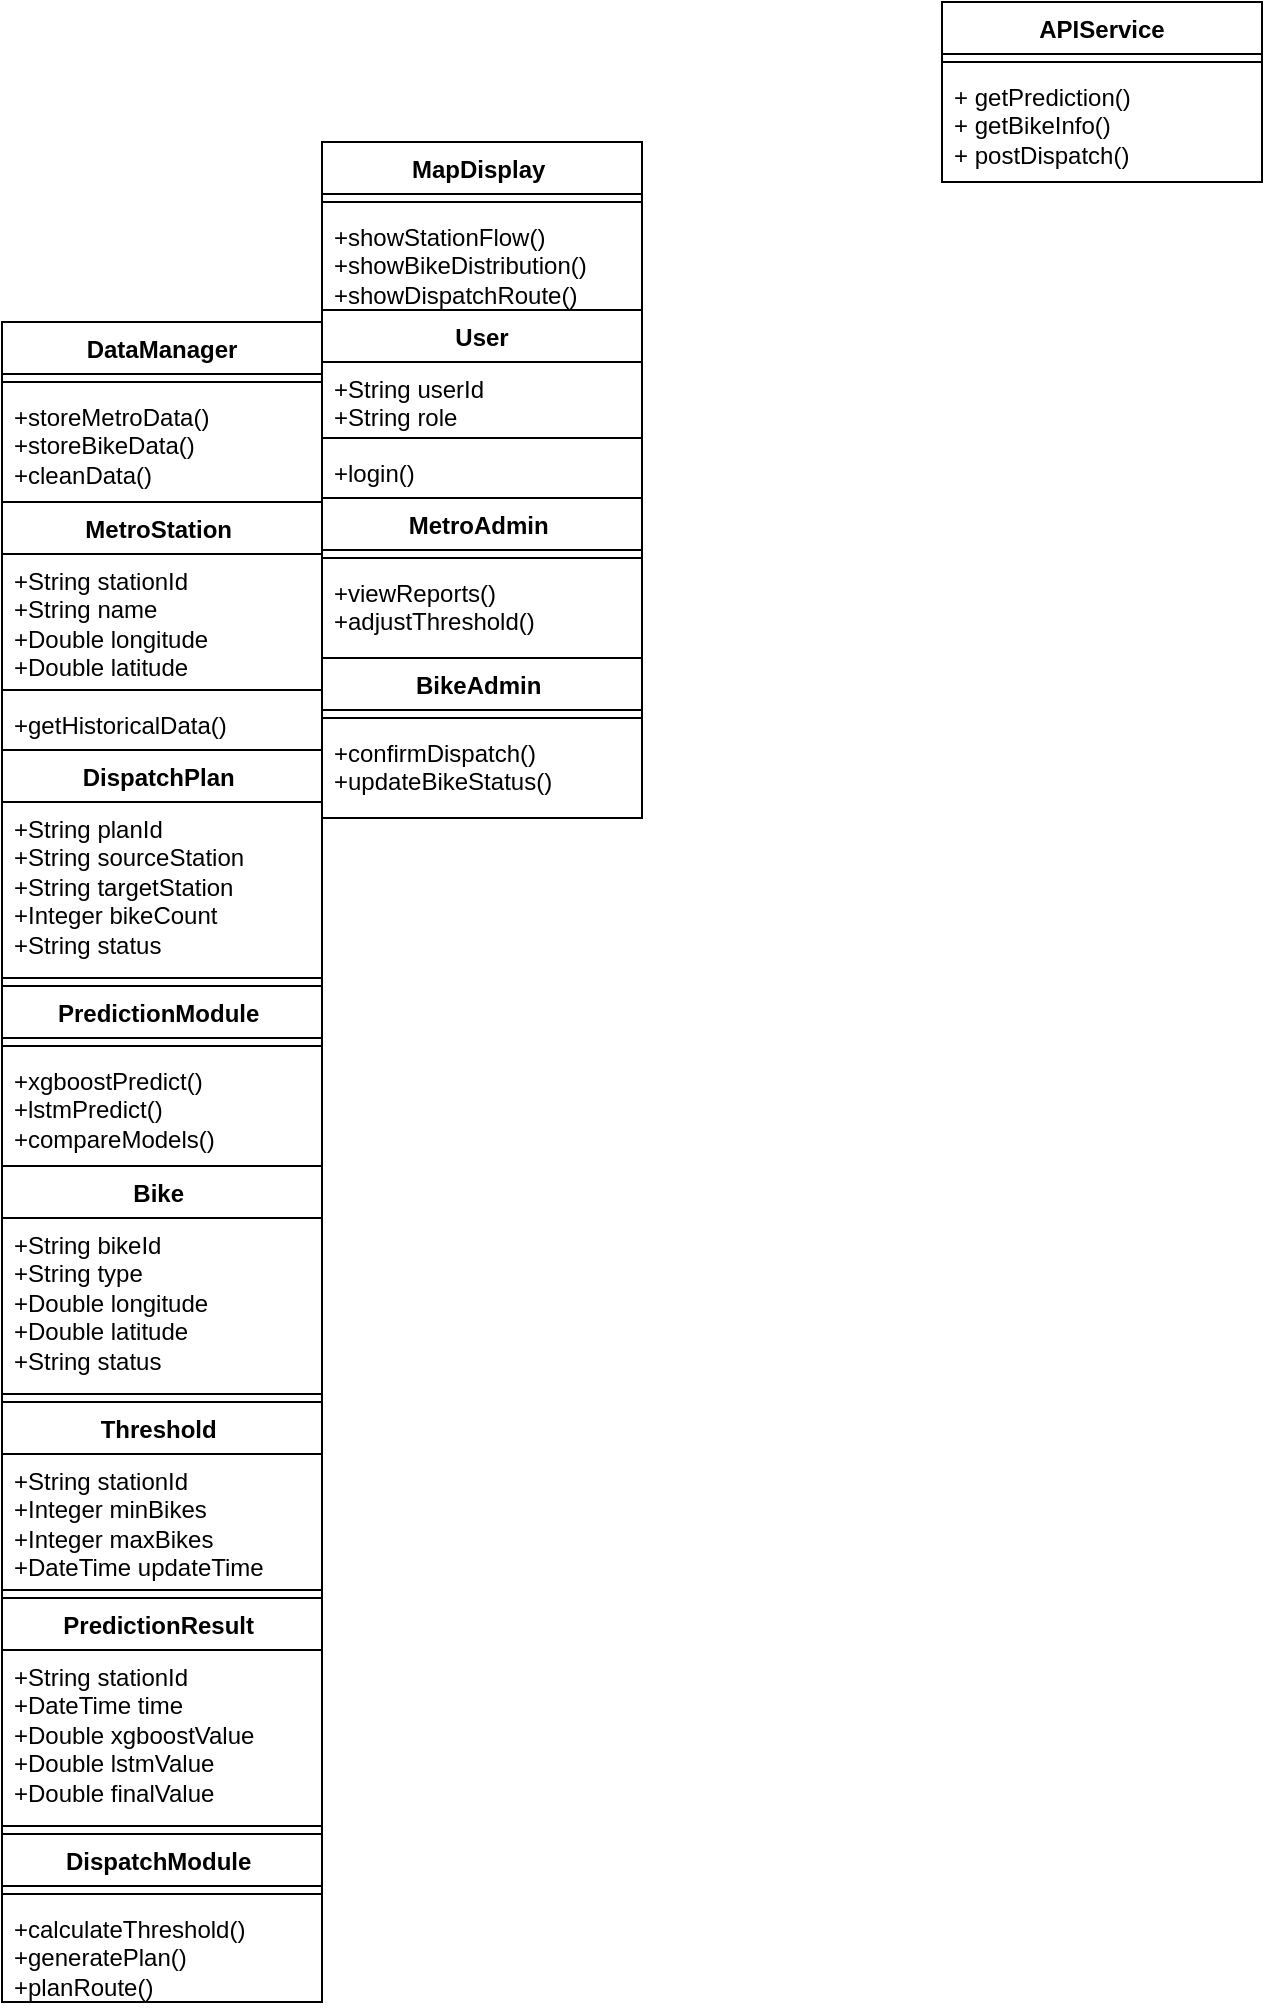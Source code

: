 <mxfile version="27.2.0">
  <diagram name="第 1 页" id="eKRSwCpM-F1JXuK_xhCH">
    <mxGraphModel dx="1213" dy="764" grid="1" gridSize="10" guides="1" tooltips="1" connect="1" arrows="1" fold="1" page="1" pageScale="1" pageWidth="1654" pageHeight="1169" math="0" shadow="0">
      <root>
        <mxCell id="0" />
        <mxCell id="1" parent="0" />
        <mxCell id="yjypv0oO-a__56mrV2jK-1" value="APIService" style="swimlane;fontStyle=1;align=center;verticalAlign=top;childLayout=stackLayout;horizontal=1;startSize=26;horizontalStack=0;resizeParent=1;resizeParentMax=0;resizeLast=0;collapsible=1;marginBottom=0;whiteSpace=wrap;html=1;" vertex="1" parent="1">
          <mxGeometry x="520" y="100" width="160" height="90" as="geometry" />
        </mxCell>
        <mxCell id="yjypv0oO-a__56mrV2jK-3" value="" style="line;strokeWidth=1;fillColor=none;align=left;verticalAlign=middle;spacingTop=-1;spacingLeft=3;spacingRight=3;rotatable=0;labelPosition=right;points=[];portConstraint=eastwest;strokeColor=inherit;" vertex="1" parent="yjypv0oO-a__56mrV2jK-1">
          <mxGeometry y="26" width="160" height="8" as="geometry" />
        </mxCell>
        <mxCell id="yjypv0oO-a__56mrV2jK-4" value="+ getPrediction()&lt;div&gt;+ getBikeInfo()&lt;/div&gt;&lt;div&gt;+ postDispatch()&lt;/div&gt;" style="text;strokeColor=none;fillColor=none;align=left;verticalAlign=top;spacingLeft=4;spacingRight=4;overflow=hidden;rotatable=0;points=[[0,0.5],[1,0.5]];portConstraint=eastwest;whiteSpace=wrap;html=1;" vertex="1" parent="yjypv0oO-a__56mrV2jK-1">
          <mxGeometry y="34" width="160" height="56" as="geometry" />
        </mxCell>
        <mxCell id="yjypv0oO-a__56mrV2jK-5" value="DataManager" style="swimlane;fontStyle=1;align=center;verticalAlign=top;childLayout=stackLayout;horizontal=1;startSize=26;horizontalStack=0;resizeParent=1;resizeParentMax=0;resizeLast=0;collapsible=1;marginBottom=0;whiteSpace=wrap;html=1;" vertex="1" parent="1">
          <mxGeometry x="50" y="260" width="160" height="90" as="geometry" />
        </mxCell>
        <mxCell id="yjypv0oO-a__56mrV2jK-7" value="" style="line;strokeWidth=1;fillColor=none;align=left;verticalAlign=middle;spacingTop=-1;spacingLeft=3;spacingRight=3;rotatable=0;labelPosition=right;points=[];portConstraint=eastwest;strokeColor=inherit;" vertex="1" parent="yjypv0oO-a__56mrV2jK-5">
          <mxGeometry y="26" width="160" height="8" as="geometry" />
        </mxCell>
        <mxCell id="yjypv0oO-a__56mrV2jK-8" value="&lt;div&gt;+storeMetroData()&lt;/div&gt;&lt;div&gt;+storeBikeData()&lt;/div&gt;&lt;div&gt;&lt;span style=&quot;background-color: transparent; color: light-dark(rgb(0, 0, 0), rgb(255, 255, 255));&quot;&gt;+cleanData()&lt;/span&gt;&lt;/div&gt;" style="text;strokeColor=none;fillColor=none;align=left;verticalAlign=top;spacingLeft=4;spacingRight=4;overflow=hidden;rotatable=0;points=[[0,0.5],[1,0.5]];portConstraint=eastwest;whiteSpace=wrap;html=1;" vertex="1" parent="yjypv0oO-a__56mrV2jK-5">
          <mxGeometry y="34" width="160" height="56" as="geometry" />
        </mxCell>
        <mxCell id="yjypv0oO-a__56mrV2jK-9" value="Bike&amp;nbsp;" style="swimlane;fontStyle=1;align=center;verticalAlign=top;childLayout=stackLayout;horizontal=1;startSize=26;horizontalStack=0;resizeParent=1;resizeParentMax=0;resizeLast=0;collapsible=1;marginBottom=0;whiteSpace=wrap;html=1;" vertex="1" parent="1">
          <mxGeometry x="50" y="682" width="160" height="118" as="geometry" />
        </mxCell>
        <mxCell id="yjypv0oO-a__56mrV2jK-10" value="&lt;div&gt;+String bikeId&lt;/div&gt;&lt;div&gt;+String type&lt;/div&gt;&lt;div&gt;+Double longitude&lt;/div&gt;&lt;div&gt;+Double latitude&lt;/div&gt;&lt;div&gt;+String status&lt;/div&gt;" style="text;strokeColor=none;fillColor=none;align=left;verticalAlign=top;spacingLeft=4;spacingRight=4;overflow=hidden;rotatable=0;points=[[0,0.5],[1,0.5]];portConstraint=eastwest;whiteSpace=wrap;html=1;" vertex="1" parent="yjypv0oO-a__56mrV2jK-9">
          <mxGeometry y="26" width="160" height="84" as="geometry" />
        </mxCell>
        <mxCell id="yjypv0oO-a__56mrV2jK-11" value="" style="line;strokeWidth=1;fillColor=none;align=left;verticalAlign=middle;spacingTop=-1;spacingLeft=3;spacingRight=3;rotatable=0;labelPosition=right;points=[];portConstraint=eastwest;strokeColor=inherit;" vertex="1" parent="yjypv0oO-a__56mrV2jK-9">
          <mxGeometry y="110" width="160" height="8" as="geometry" />
        </mxCell>
        <mxCell id="yjypv0oO-a__56mrV2jK-13" value="MetroStation&amp;nbsp;" style="swimlane;fontStyle=1;align=center;verticalAlign=top;childLayout=stackLayout;horizontal=1;startSize=26;horizontalStack=0;resizeParent=1;resizeParentMax=0;resizeLast=0;collapsible=1;marginBottom=0;whiteSpace=wrap;html=1;" vertex="1" parent="1">
          <mxGeometry x="50" y="350" width="160" height="124" as="geometry" />
        </mxCell>
        <mxCell id="yjypv0oO-a__56mrV2jK-14" value="&lt;div&gt;+String stationId&lt;/div&gt;&lt;div&gt;+String name&lt;/div&gt;&lt;div&gt;+Double longitude&lt;/div&gt;&lt;div&gt;+Double latitude&lt;/div&gt;" style="text;strokeColor=none;fillColor=none;align=left;verticalAlign=top;spacingLeft=4;spacingRight=4;overflow=hidden;rotatable=0;points=[[0,0.5],[1,0.5]];portConstraint=eastwest;whiteSpace=wrap;html=1;" vertex="1" parent="yjypv0oO-a__56mrV2jK-13">
          <mxGeometry y="26" width="160" height="64" as="geometry" />
        </mxCell>
        <mxCell id="yjypv0oO-a__56mrV2jK-15" value="" style="line;strokeWidth=1;fillColor=none;align=left;verticalAlign=middle;spacingTop=-1;spacingLeft=3;spacingRight=3;rotatable=0;labelPosition=right;points=[];portConstraint=eastwest;strokeColor=inherit;" vertex="1" parent="yjypv0oO-a__56mrV2jK-13">
          <mxGeometry y="90" width="160" height="8" as="geometry" />
        </mxCell>
        <mxCell id="yjypv0oO-a__56mrV2jK-16" value="+getHistoricalData()" style="text;strokeColor=none;fillColor=none;align=left;verticalAlign=top;spacingLeft=4;spacingRight=4;overflow=hidden;rotatable=0;points=[[0,0.5],[1,0.5]];portConstraint=eastwest;whiteSpace=wrap;html=1;" vertex="1" parent="yjypv0oO-a__56mrV2jK-13">
          <mxGeometry y="98" width="160" height="26" as="geometry" />
        </mxCell>
        <mxCell id="yjypv0oO-a__56mrV2jK-17" value="PredictionResult&amp;nbsp;" style="swimlane;fontStyle=1;align=center;verticalAlign=top;childLayout=stackLayout;horizontal=1;startSize=26;horizontalStack=0;resizeParent=1;resizeParentMax=0;resizeLast=0;collapsible=1;marginBottom=0;whiteSpace=wrap;html=1;" vertex="1" parent="1">
          <mxGeometry x="50" y="898" width="160" height="118" as="geometry" />
        </mxCell>
        <mxCell id="yjypv0oO-a__56mrV2jK-18" value="&lt;div&gt;+String stationId&lt;/div&gt;&lt;div&gt;+DateTime time&lt;/div&gt;&lt;div&gt;+Double xgboostValue&lt;/div&gt;&lt;div&gt;+Double lstmValue&lt;/div&gt;&lt;div&gt;+Double finalValue&lt;/div&gt;" style="text;strokeColor=none;fillColor=none;align=left;verticalAlign=top;spacingLeft=4;spacingRight=4;overflow=hidden;rotatable=0;points=[[0,0.5],[1,0.5]];portConstraint=eastwest;whiteSpace=wrap;html=1;" vertex="1" parent="yjypv0oO-a__56mrV2jK-17">
          <mxGeometry y="26" width="160" height="84" as="geometry" />
        </mxCell>
        <mxCell id="yjypv0oO-a__56mrV2jK-19" value="" style="line;strokeWidth=1;fillColor=none;align=left;verticalAlign=middle;spacingTop=-1;spacingLeft=3;spacingRight=3;rotatable=0;labelPosition=right;points=[];portConstraint=eastwest;strokeColor=inherit;" vertex="1" parent="yjypv0oO-a__56mrV2jK-17">
          <mxGeometry y="110" width="160" height="8" as="geometry" />
        </mxCell>
        <mxCell id="yjypv0oO-a__56mrV2jK-21" value="DispatchPlan&amp;nbsp;" style="swimlane;fontStyle=1;align=center;verticalAlign=top;childLayout=stackLayout;horizontal=1;startSize=26;horizontalStack=0;resizeParent=1;resizeParentMax=0;resizeLast=0;collapsible=1;marginBottom=0;whiteSpace=wrap;html=1;" vertex="1" parent="1">
          <mxGeometry x="50" y="474" width="160" height="118" as="geometry" />
        </mxCell>
        <mxCell id="yjypv0oO-a__56mrV2jK-22" value="&lt;div&gt;+String planId&lt;/div&gt;&lt;div&gt;+String sourceStation&lt;/div&gt;&lt;div&gt;+String targetStation&lt;/div&gt;&lt;div&gt;+Integer bikeCount&lt;/div&gt;&lt;div&gt;+String status&lt;/div&gt;" style="text;strokeColor=none;fillColor=none;align=left;verticalAlign=top;spacingLeft=4;spacingRight=4;overflow=hidden;rotatable=0;points=[[0,0.5],[1,0.5]];portConstraint=eastwest;whiteSpace=wrap;html=1;" vertex="1" parent="yjypv0oO-a__56mrV2jK-21">
          <mxGeometry y="26" width="160" height="84" as="geometry" />
        </mxCell>
        <mxCell id="yjypv0oO-a__56mrV2jK-23" value="" style="line;strokeWidth=1;fillColor=none;align=left;verticalAlign=middle;spacingTop=-1;spacingLeft=3;spacingRight=3;rotatable=0;labelPosition=right;points=[];portConstraint=eastwest;strokeColor=inherit;" vertex="1" parent="yjypv0oO-a__56mrV2jK-21">
          <mxGeometry y="110" width="160" height="8" as="geometry" />
        </mxCell>
        <mxCell id="yjypv0oO-a__56mrV2jK-25" value="Threshold&amp;nbsp;" style="swimlane;fontStyle=1;align=center;verticalAlign=top;childLayout=stackLayout;horizontal=1;startSize=26;horizontalStack=0;resizeParent=1;resizeParentMax=0;resizeLast=0;collapsible=1;marginBottom=0;whiteSpace=wrap;html=1;" vertex="1" parent="1">
          <mxGeometry x="50" y="800" width="160" height="98" as="geometry" />
        </mxCell>
        <mxCell id="yjypv0oO-a__56mrV2jK-26" value="&lt;div&gt;+String stationId&lt;/div&gt;&lt;div&gt;+Integer minBikes&lt;/div&gt;&lt;div&gt;+Integer maxBikes&lt;/div&gt;&lt;div&gt;+DateTime updateTime&lt;/div&gt;" style="text;strokeColor=none;fillColor=none;align=left;verticalAlign=top;spacingLeft=4;spacingRight=4;overflow=hidden;rotatable=0;points=[[0,0.5],[1,0.5]];portConstraint=eastwest;whiteSpace=wrap;html=1;" vertex="1" parent="yjypv0oO-a__56mrV2jK-25">
          <mxGeometry y="26" width="160" height="64" as="geometry" />
        </mxCell>
        <mxCell id="yjypv0oO-a__56mrV2jK-27" value="" style="line;strokeWidth=1;fillColor=none;align=left;verticalAlign=middle;spacingTop=-1;spacingLeft=3;spacingRight=3;rotatable=0;labelPosition=right;points=[];portConstraint=eastwest;strokeColor=inherit;" vertex="1" parent="yjypv0oO-a__56mrV2jK-25">
          <mxGeometry y="90" width="160" height="8" as="geometry" />
        </mxCell>
        <mxCell id="yjypv0oO-a__56mrV2jK-29" value="PredictionModule&amp;nbsp;" style="swimlane;fontStyle=1;align=center;verticalAlign=top;childLayout=stackLayout;horizontal=1;startSize=26;horizontalStack=0;resizeParent=1;resizeParentMax=0;resizeLast=0;collapsible=1;marginBottom=0;whiteSpace=wrap;html=1;" vertex="1" parent="1">
          <mxGeometry x="50" y="592" width="160" height="90" as="geometry" />
        </mxCell>
        <mxCell id="yjypv0oO-a__56mrV2jK-31" value="" style="line;strokeWidth=1;fillColor=none;align=left;verticalAlign=middle;spacingTop=-1;spacingLeft=3;spacingRight=3;rotatable=0;labelPosition=right;points=[];portConstraint=eastwest;strokeColor=inherit;" vertex="1" parent="yjypv0oO-a__56mrV2jK-29">
          <mxGeometry y="26" width="160" height="8" as="geometry" />
        </mxCell>
        <mxCell id="yjypv0oO-a__56mrV2jK-32" value="&lt;div&gt;+xgboostPredict()&lt;/div&gt;&lt;div&gt;+lstmPredict()&lt;/div&gt;&lt;div&gt;+compareModels()&lt;/div&gt;" style="text;strokeColor=none;fillColor=none;align=left;verticalAlign=top;spacingLeft=4;spacingRight=4;overflow=hidden;rotatable=0;points=[[0,0.5],[1,0.5]];portConstraint=eastwest;whiteSpace=wrap;html=1;" vertex="1" parent="yjypv0oO-a__56mrV2jK-29">
          <mxGeometry y="34" width="160" height="56" as="geometry" />
        </mxCell>
        <mxCell id="yjypv0oO-a__56mrV2jK-33" value="DispatchModule&amp;nbsp;" style="swimlane;fontStyle=1;align=center;verticalAlign=top;childLayout=stackLayout;horizontal=1;startSize=26;horizontalStack=0;resizeParent=1;resizeParentMax=0;resizeLast=0;collapsible=1;marginBottom=0;whiteSpace=wrap;html=1;" vertex="1" parent="1">
          <mxGeometry x="50" y="1016" width="160" height="84" as="geometry" />
        </mxCell>
        <mxCell id="yjypv0oO-a__56mrV2jK-35" value="" style="line;strokeWidth=1;fillColor=none;align=left;verticalAlign=middle;spacingTop=-1;spacingLeft=3;spacingRight=3;rotatable=0;labelPosition=right;points=[];portConstraint=eastwest;strokeColor=inherit;" vertex="1" parent="yjypv0oO-a__56mrV2jK-33">
          <mxGeometry y="26" width="160" height="8" as="geometry" />
        </mxCell>
        <mxCell id="yjypv0oO-a__56mrV2jK-36" value="&lt;div&gt;+calculateThreshold()&lt;/div&gt;&lt;div&gt;+generatePlan()&lt;/div&gt;&lt;div&gt;+planRoute()&lt;/div&gt;" style="text;strokeColor=none;fillColor=none;align=left;verticalAlign=top;spacingLeft=4;spacingRight=4;overflow=hidden;rotatable=0;points=[[0,0.5],[1,0.5]];portConstraint=eastwest;whiteSpace=wrap;html=1;" vertex="1" parent="yjypv0oO-a__56mrV2jK-33">
          <mxGeometry y="34" width="160" height="50" as="geometry" />
        </mxCell>
        <mxCell id="yjypv0oO-a__56mrV2jK-37" value="MapDisplay&amp;nbsp;" style="swimlane;fontStyle=1;align=center;verticalAlign=top;childLayout=stackLayout;horizontal=1;startSize=26;horizontalStack=0;resizeParent=1;resizeParentMax=0;resizeLast=0;collapsible=1;marginBottom=0;whiteSpace=wrap;html=1;" vertex="1" parent="1">
          <mxGeometry x="210" y="170" width="160" height="84" as="geometry" />
        </mxCell>
        <mxCell id="yjypv0oO-a__56mrV2jK-39" value="" style="line;strokeWidth=1;fillColor=none;align=left;verticalAlign=middle;spacingTop=-1;spacingLeft=3;spacingRight=3;rotatable=0;labelPosition=right;points=[];portConstraint=eastwest;strokeColor=inherit;" vertex="1" parent="yjypv0oO-a__56mrV2jK-37">
          <mxGeometry y="26" width="160" height="8" as="geometry" />
        </mxCell>
        <mxCell id="yjypv0oO-a__56mrV2jK-40" value="&lt;div&gt;+showStationFlow()&lt;/div&gt;&lt;div&gt;+showBikeDistribution()&lt;/div&gt;&lt;div&gt;+showDispatchRoute()&lt;/div&gt;" style="text;strokeColor=none;fillColor=none;align=left;verticalAlign=top;spacingLeft=4;spacingRight=4;overflow=hidden;rotatable=0;points=[[0,0.5],[1,0.5]];portConstraint=eastwest;whiteSpace=wrap;html=1;" vertex="1" parent="yjypv0oO-a__56mrV2jK-37">
          <mxGeometry y="34" width="160" height="50" as="geometry" />
        </mxCell>
        <mxCell id="yjypv0oO-a__56mrV2jK-41" value="User" style="swimlane;fontStyle=1;align=center;verticalAlign=top;childLayout=stackLayout;horizontal=1;startSize=26;horizontalStack=0;resizeParent=1;resizeParentMax=0;resizeLast=0;collapsible=1;marginBottom=0;whiteSpace=wrap;html=1;" vertex="1" parent="1">
          <mxGeometry x="210" y="254" width="160" height="254" as="geometry" />
        </mxCell>
        <mxCell id="yjypv0oO-a__56mrV2jK-42" value="&lt;div&gt;+String userId&lt;/div&gt;&lt;div&gt;+String role&lt;/div&gt;" style="text;strokeColor=none;fillColor=none;align=left;verticalAlign=top;spacingLeft=4;spacingRight=4;overflow=hidden;rotatable=0;points=[[0,0.5],[1,0.5]];portConstraint=eastwest;whiteSpace=wrap;html=1;" vertex="1" parent="yjypv0oO-a__56mrV2jK-41">
          <mxGeometry y="26" width="160" height="34" as="geometry" />
        </mxCell>
        <mxCell id="yjypv0oO-a__56mrV2jK-43" value="" style="line;strokeWidth=1;fillColor=none;align=left;verticalAlign=middle;spacingTop=-1;spacingLeft=3;spacingRight=3;rotatable=0;labelPosition=right;points=[];portConstraint=eastwest;strokeColor=inherit;" vertex="1" parent="yjypv0oO-a__56mrV2jK-41">
          <mxGeometry y="60" width="160" height="8" as="geometry" />
        </mxCell>
        <mxCell id="yjypv0oO-a__56mrV2jK-44" value="+login()" style="text;strokeColor=none;fillColor=none;align=left;verticalAlign=top;spacingLeft=4;spacingRight=4;overflow=hidden;rotatable=0;points=[[0,0.5],[1,0.5]];portConstraint=eastwest;whiteSpace=wrap;html=1;" vertex="1" parent="yjypv0oO-a__56mrV2jK-41">
          <mxGeometry y="68" width="160" height="26" as="geometry" />
        </mxCell>
        <mxCell id="yjypv0oO-a__56mrV2jK-49" value="MetroAdmin&amp;nbsp;" style="swimlane;fontStyle=1;align=center;verticalAlign=top;childLayout=stackLayout;horizontal=1;startSize=26;horizontalStack=0;resizeParent=1;resizeParentMax=0;resizeLast=0;collapsible=1;marginBottom=0;whiteSpace=wrap;html=1;" vertex="1" parent="yjypv0oO-a__56mrV2jK-41">
          <mxGeometry y="94" width="160" height="160" as="geometry" />
        </mxCell>
        <mxCell id="yjypv0oO-a__56mrV2jK-51" value="" style="line;strokeWidth=1;fillColor=none;align=left;verticalAlign=middle;spacingTop=-1;spacingLeft=3;spacingRight=3;rotatable=0;labelPosition=right;points=[];portConstraint=eastwest;strokeColor=inherit;" vertex="1" parent="yjypv0oO-a__56mrV2jK-49">
          <mxGeometry y="26" width="160" height="8" as="geometry" />
        </mxCell>
        <mxCell id="yjypv0oO-a__56mrV2jK-52" value="&lt;div&gt;+viewReports()&lt;/div&gt;&lt;div&gt;+adjustThreshold()&lt;/div&gt;" style="text;strokeColor=none;fillColor=none;align=left;verticalAlign=top;spacingLeft=4;spacingRight=4;overflow=hidden;rotatable=0;points=[[0,0.5],[1,0.5]];portConstraint=eastwest;whiteSpace=wrap;html=1;" vertex="1" parent="yjypv0oO-a__56mrV2jK-49">
          <mxGeometry y="34" width="160" height="46" as="geometry" />
        </mxCell>
        <mxCell id="yjypv0oO-a__56mrV2jK-53" value="BikeAdmin&amp;nbsp;" style="swimlane;fontStyle=1;align=center;verticalAlign=top;childLayout=stackLayout;horizontal=1;startSize=26;horizontalStack=0;resizeParent=1;resizeParentMax=0;resizeLast=0;collapsible=1;marginBottom=0;whiteSpace=wrap;html=1;" vertex="1" parent="yjypv0oO-a__56mrV2jK-49">
          <mxGeometry y="80" width="160" height="80" as="geometry" />
        </mxCell>
        <mxCell id="yjypv0oO-a__56mrV2jK-55" value="" style="line;strokeWidth=1;fillColor=none;align=left;verticalAlign=middle;spacingTop=-1;spacingLeft=3;spacingRight=3;rotatable=0;labelPosition=right;points=[];portConstraint=eastwest;strokeColor=inherit;" vertex="1" parent="yjypv0oO-a__56mrV2jK-53">
          <mxGeometry y="26" width="160" height="8" as="geometry" />
        </mxCell>
        <mxCell id="yjypv0oO-a__56mrV2jK-56" value="&lt;div&gt;+confirmDispatch()&lt;/div&gt;&lt;div&gt;+updateBikeStatus()&lt;/div&gt;" style="text;strokeColor=none;fillColor=none;align=left;verticalAlign=top;spacingLeft=4;spacingRight=4;overflow=hidden;rotatable=0;points=[[0,0.5],[1,0.5]];portConstraint=eastwest;whiteSpace=wrap;html=1;" vertex="1" parent="yjypv0oO-a__56mrV2jK-53">
          <mxGeometry y="34" width="160" height="46" as="geometry" />
        </mxCell>
      </root>
    </mxGraphModel>
  </diagram>
</mxfile>
